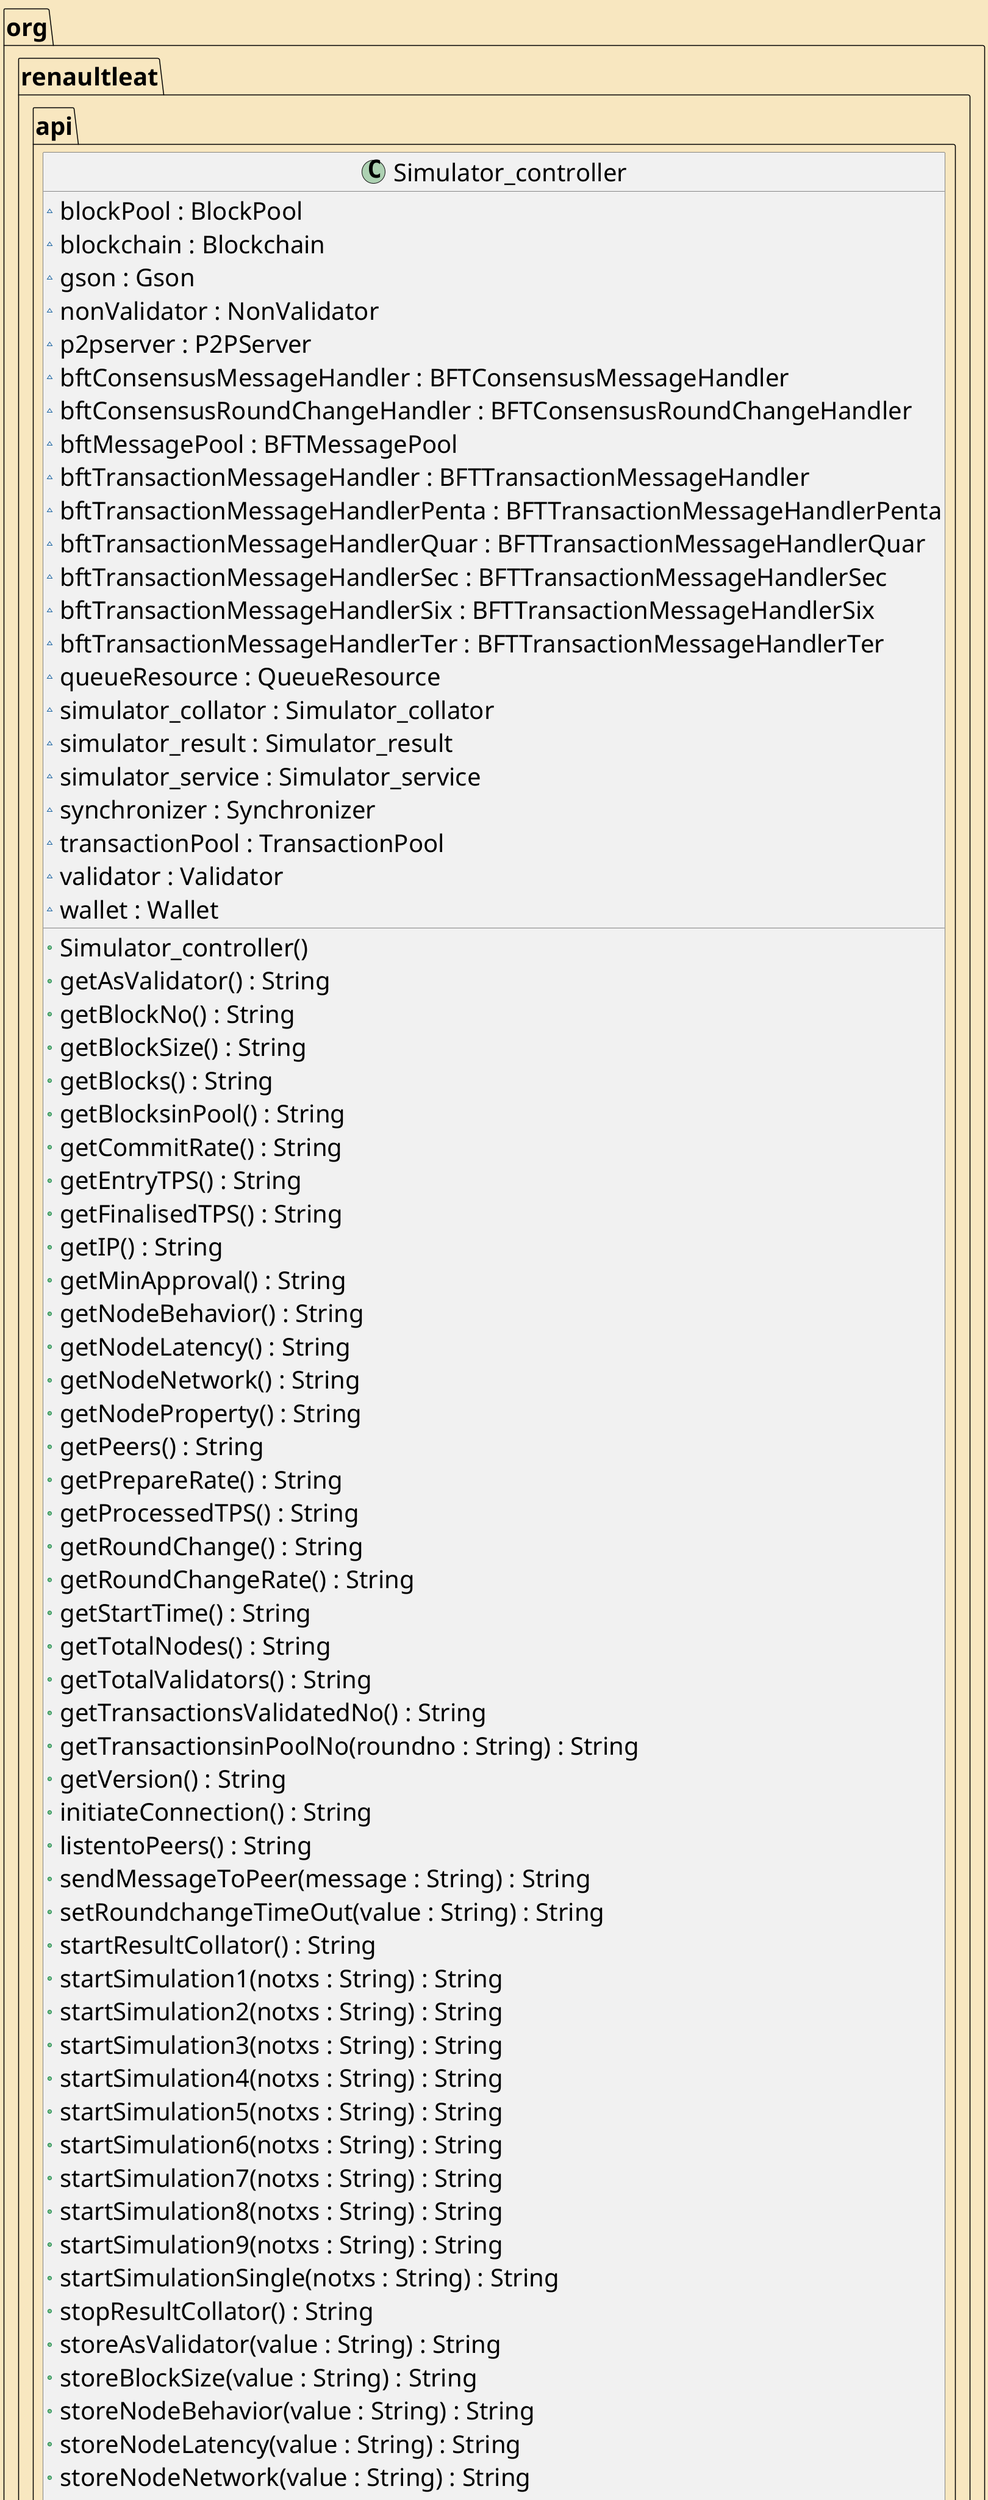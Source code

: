 @startuml
skinparam backgroundColor strategy
skinparam defaultFontColor black
skinparam defaultFontSize 40
skinparam ArrowColor mediumturquoise
skinparam ArrowThickness 5
skinparam DefaultFontName Broadway
package org.renaultleat.api {
  class Simulator_controller {
    ~ blockPool : BlockPool
    ~ blockchain : Blockchain
    ~ gson : Gson
    ~ nonValidator : NonValidator
    ~ p2pserver : P2PServer
    ~ bftConsensusMessageHandler : BFTConsensusMessageHandler
    ~ bftConsensusRoundChangeHandler : BFTConsensusRoundChangeHandler
    ~ bftMessagePool : BFTMessagePool
    ~ bftTransactionMessageHandler : BFTTransactionMessageHandler
    ~ bftTransactionMessageHandlerPenta : BFTTransactionMessageHandlerPenta
    ~ bftTransactionMessageHandlerQuar : BFTTransactionMessageHandlerQuar
    ~ bftTransactionMessageHandlerSec : BFTTransactionMessageHandlerSec
    ~ bftTransactionMessageHandlerSix : BFTTransactionMessageHandlerSix
    ~ bftTransactionMessageHandlerTer : BFTTransactionMessageHandlerTer
    ~ queueResource : QueueResource
    ~ simulator_collator : Simulator_collator
    ~ simulator_result : Simulator_result
    ~ simulator_service : Simulator_service
    ~ synchronizer : Synchronizer
    ~ transactionPool : TransactionPool
    ~ validator : Validator
    ~ wallet : Wallet
    + Simulator_controller()
    + getAsValidator() : String
    + getBlockNo() : String
    + getBlockSize() : String
    + getBlocks() : String
    + getBlocksinPool() : String
    + getCommitRate() : String
    + getEntryTPS() : String
    + getFinalisedTPS() : String
    + getIP() : String
    + getMinApproval() : String
    + getNodeBehavior() : String
    + getNodeLatency() : String
    + getNodeNetwork() : String
    + getNodeProperty() : String
    + getPeers() : String
    + getPrepareRate() : String
    + getProcessedTPS() : String
    + getRoundChange() : String
    + getRoundChangeRate() : String
    + getStartTime() : String
    + getTotalNodes() : String
    + getTotalValidators() : String
    + getTransactionsValidatedNo() : String
    + getTransactionsinPoolNo(roundno : String) : String
    + getVersion() : String
    + initiateConnection() : String
    + listentoPeers() : String
    + sendMessageToPeer(message : String) : String
    + setRoundchangeTimeOut(value : String) : String
    + startResultCollator() : String
    + startSimulation1(notxs : String) : String
    + startSimulation2(notxs : String) : String
    + startSimulation3(notxs : String) : String
    + startSimulation4(notxs : String) : String
    + startSimulation5(notxs : String) : String
    + startSimulation6(notxs : String) : String
    + startSimulation7(notxs : String) : String
    + startSimulation8(notxs : String) : String
    + startSimulation9(notxs : String) : String
    + startSimulationSingle(notxs : String) : String
    + stopResultCollator() : String
    + storeAsValidator(value : String) : String
    + storeBlockSize(value : String) : String
    + storeNodeBehavior(value : String) : String
    + storeNodeLatency(value : String) : String
    + storeNodeNetwork(value : String) : String
    + storeNodeProperty(value : String) : String
    + storePeers(value : String) : String
    + storeTotalNodes(value : String) : String
    + storeTotalValidators(value : String) : String
  }
}
@enduml